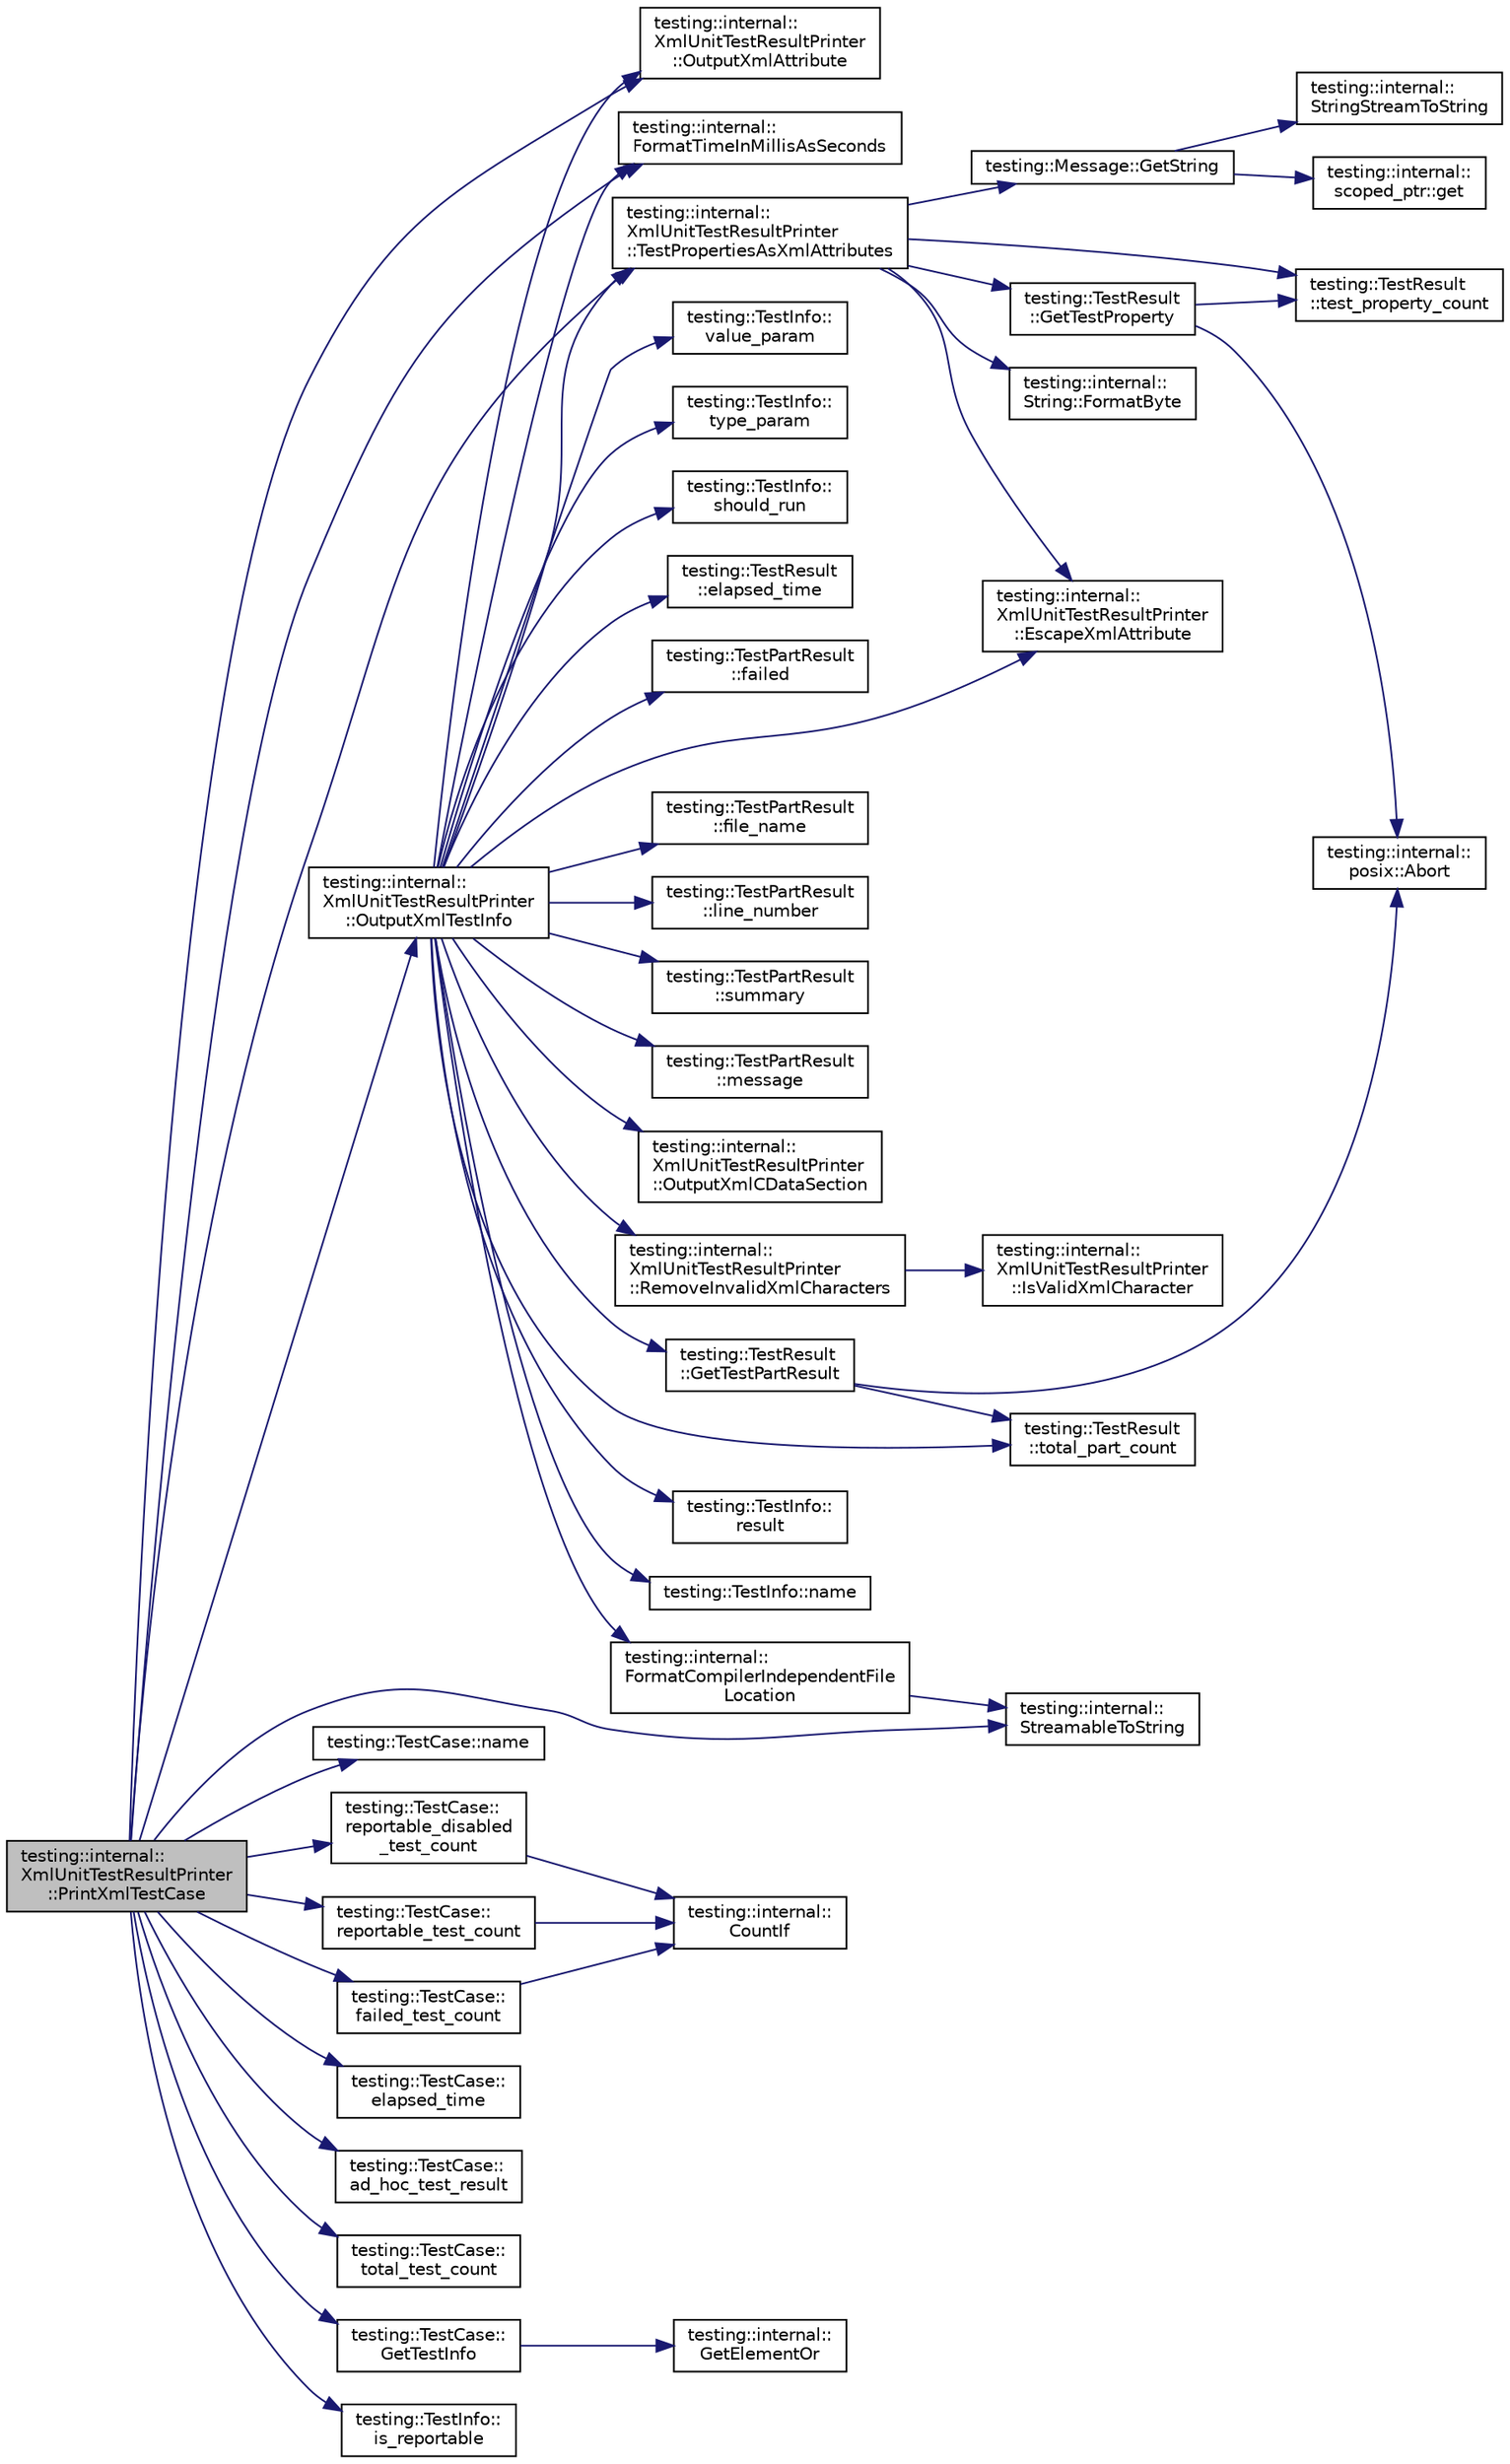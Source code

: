 digraph "testing::internal::XmlUnitTestResultPrinter::PrintXmlTestCase"
{
  edge [fontname="Helvetica",fontsize="10",labelfontname="Helvetica",labelfontsize="10"];
  node [fontname="Helvetica",fontsize="10",shape=record];
  rankdir="LR";
  Node139 [label="testing::internal::\lXmlUnitTestResultPrinter\l::PrintXmlTestCase",height=0.2,width=0.4,color="black", fillcolor="grey75", style="filled", fontcolor="black"];
  Node139 -> Node140 [color="midnightblue",fontsize="10",style="solid",fontname="Helvetica"];
  Node140 [label="testing::internal::\lXmlUnitTestResultPrinter\l::OutputXmlAttribute",height=0.2,width=0.4,color="black", fillcolor="white", style="filled",URL="$d3/dc6/classtesting_1_1internal_1_1_xml_unit_test_result_printer.html#aa8ca7066de948d26d171597430c75839"];
  Node139 -> Node141 [color="midnightblue",fontsize="10",style="solid",fontname="Helvetica"];
  Node141 [label="testing::TestCase::name",height=0.2,width=0.4,color="black", fillcolor="white", style="filled",URL="$d0/dfa/classtesting_1_1_test_case.html#a3f1beb98d5f7e3b037a4ec82b64cc1cf"];
  Node139 -> Node142 [color="midnightblue",fontsize="10",style="solid",fontname="Helvetica"];
  Node142 [label="testing::internal::\lStreamableToString",height=0.2,width=0.4,color="black", fillcolor="white", style="filled",URL="$d0/da7/namespacetesting_1_1internal.html#aad4beed95d0846e6ffc5da0978ef3bb9"];
  Node139 -> Node143 [color="midnightblue",fontsize="10",style="solid",fontname="Helvetica"];
  Node143 [label="testing::TestCase::\lreportable_test_count",height=0.2,width=0.4,color="black", fillcolor="white", style="filled",URL="$d0/dfa/classtesting_1_1_test_case.html#ae4e69f1a77b6aba274981e987e50acab"];
  Node143 -> Node144 [color="midnightblue",fontsize="10",style="solid",fontname="Helvetica"];
  Node144 [label="testing::internal::\lCountIf",height=0.2,width=0.4,color="black", fillcolor="white", style="filled",URL="$d0/da7/namespacetesting_1_1internal.html#a1e77a774d910346eff11a86d8df783a5"];
  Node139 -> Node145 [color="midnightblue",fontsize="10",style="solid",fontname="Helvetica"];
  Node145 [label="testing::TestCase::\lfailed_test_count",height=0.2,width=0.4,color="black", fillcolor="white", style="filled",URL="$d0/dfa/classtesting_1_1_test_case.html#a70e26eb070c75ae62a191fa610ea234f"];
  Node145 -> Node144 [color="midnightblue",fontsize="10",style="solid",fontname="Helvetica"];
  Node139 -> Node146 [color="midnightblue",fontsize="10",style="solid",fontname="Helvetica"];
  Node146 [label="testing::TestCase::\lreportable_disabled\l_test_count",height=0.2,width=0.4,color="black", fillcolor="white", style="filled",URL="$d0/dfa/classtesting_1_1_test_case.html#ad6b34335955967bc361b2fbacd2dd6c9"];
  Node146 -> Node144 [color="midnightblue",fontsize="10",style="solid",fontname="Helvetica"];
  Node139 -> Node147 [color="midnightblue",fontsize="10",style="solid",fontname="Helvetica"];
  Node147 [label="testing::internal::\lFormatTimeInMillisAsSeconds",height=0.2,width=0.4,color="black", fillcolor="white", style="filled",URL="$d0/da7/namespacetesting_1_1internal.html#a904485f27a54be8a5a92856e2d838797"];
  Node139 -> Node148 [color="midnightblue",fontsize="10",style="solid",fontname="Helvetica"];
  Node148 [label="testing::TestCase::\lelapsed_time",height=0.2,width=0.4,color="black", fillcolor="white", style="filled",URL="$d0/dfa/classtesting_1_1_test_case.html#acd7d6a77bce06da6ef90f5dad1c4def1"];
  Node139 -> Node149 [color="midnightblue",fontsize="10",style="solid",fontname="Helvetica"];
  Node149 [label="testing::internal::\lXmlUnitTestResultPrinter\l::TestPropertiesAsXmlAttributes",height=0.2,width=0.4,color="black", fillcolor="white", style="filled",URL="$d3/dc6/classtesting_1_1internal_1_1_xml_unit_test_result_printer.html#aaac4f1352a2cc46f6a69994d45999f0b"];
  Node149 -> Node150 [color="midnightblue",fontsize="10",style="solid",fontname="Helvetica"];
  Node150 [label="testing::TestResult\l::test_property_count",height=0.2,width=0.4,color="black", fillcolor="white", style="filled",URL="$d1/d69/classtesting_1_1_test_result.html#afe4523257bbea8bc63b0950b702790be"];
  Node149 -> Node151 [color="midnightblue",fontsize="10",style="solid",fontname="Helvetica"];
  Node151 [label="testing::TestResult\l::GetTestProperty",height=0.2,width=0.4,color="black", fillcolor="white", style="filled",URL="$d1/d69/classtesting_1_1_test_result.html#a6c2f478dbce36b57d18bedded46d70af"];
  Node151 -> Node150 [color="midnightblue",fontsize="10",style="solid",fontname="Helvetica"];
  Node151 -> Node152 [color="midnightblue",fontsize="10",style="solid",fontname="Helvetica"];
  Node152 [label="testing::internal::\lposix::Abort",height=0.2,width=0.4,color="black", fillcolor="white", style="filled",URL="$d0/d81/namespacetesting_1_1internal_1_1posix.html#a69b8278c59359dd6a6f941b4643db9fb"];
  Node149 -> Node153 [color="midnightblue",fontsize="10",style="solid",fontname="Helvetica"];
  Node153 [label="testing::internal::\lXmlUnitTestResultPrinter\l::EscapeXmlAttribute",height=0.2,width=0.4,color="black", fillcolor="white", style="filled",URL="$d3/dc6/classtesting_1_1internal_1_1_xml_unit_test_result_printer.html#aad574d7bb0c24578d5acc57817b9d367"];
  Node149 -> Node154 [color="midnightblue",fontsize="10",style="solid",fontname="Helvetica"];
  Node154 [label="testing::Message::GetString",height=0.2,width=0.4,color="black", fillcolor="white", style="filled",URL="$d2/da9/classtesting_1_1_message.html#a2cdc4df62bdcc9df37651a1cf527704e"];
  Node154 -> Node155 [color="midnightblue",fontsize="10",style="solid",fontname="Helvetica"];
  Node155 [label="testing::internal::\lStringStreamToString",height=0.2,width=0.4,color="black", fillcolor="white", style="filled",URL="$d0/da7/namespacetesting_1_1internal.html#ac0a2b7f69fc829d80a39e925b6417e39"];
  Node154 -> Node156 [color="midnightblue",fontsize="10",style="solid",fontname="Helvetica"];
  Node156 [label="testing::internal::\lscoped_ptr::get",height=0.2,width=0.4,color="black", fillcolor="white", style="filled",URL="$de/d6a/classtesting_1_1internal_1_1scoped__ptr.html#aa5984291e12453f1e81b7676d1fa26fd"];
  Node149 -> Node157 [color="midnightblue",fontsize="10",style="solid",fontname="Helvetica"];
  Node157 [label="testing::internal::\lString::FormatByte",height=0.2,width=0.4,color="black", fillcolor="white", style="filled",URL="$d0/dde/classtesting_1_1internal_1_1_string.html#af702dc7cbd569589d8e3ff215a7cafa9"];
  Node139 -> Node158 [color="midnightblue",fontsize="10",style="solid",fontname="Helvetica"];
  Node158 [label="testing::TestCase::\lad_hoc_test_result",height=0.2,width=0.4,color="black", fillcolor="white", style="filled",URL="$d0/dfa/classtesting_1_1_test_case.html#a6d5fc5003bc3352f3ddae7dadc6d2364"];
  Node139 -> Node159 [color="midnightblue",fontsize="10",style="solid",fontname="Helvetica"];
  Node159 [label="testing::TestCase::\ltotal_test_count",height=0.2,width=0.4,color="black", fillcolor="white", style="filled",URL="$d0/dfa/classtesting_1_1_test_case.html#aba3cab19aaf7295284f0832f2cf895a3"];
  Node139 -> Node160 [color="midnightblue",fontsize="10",style="solid",fontname="Helvetica"];
  Node160 [label="testing::TestCase::\lGetTestInfo",height=0.2,width=0.4,color="black", fillcolor="white", style="filled",URL="$d0/dfa/classtesting_1_1_test_case.html#a441e0eca232643671dc365c2924c255c"];
  Node160 -> Node161 [color="midnightblue",fontsize="10",style="solid",fontname="Helvetica"];
  Node161 [label="testing::internal::\lGetElementOr",height=0.2,width=0.4,color="black", fillcolor="white", style="filled",URL="$d0/da7/namespacetesting_1_1internal.html#a71fdd20a0686bea3dc0cdcd95e0bca1c"];
  Node139 -> Node162 [color="midnightblue",fontsize="10",style="solid",fontname="Helvetica"];
  Node162 [label="testing::TestInfo::\lis_reportable",height=0.2,width=0.4,color="black", fillcolor="white", style="filled",URL="$d1/d79/classtesting_1_1_test_info.html#a63e7042028b0b846f4b5a1e5bcffc079"];
  Node139 -> Node163 [color="midnightblue",fontsize="10",style="solid",fontname="Helvetica"];
  Node163 [label="testing::internal::\lXmlUnitTestResultPrinter\l::OutputXmlTestInfo",height=0.2,width=0.4,color="black", fillcolor="white", style="filled",URL="$d3/dc6/classtesting_1_1internal_1_1_xml_unit_test_result_printer.html#af642843faed4cd28c77d688f6f2820d7"];
  Node163 -> Node164 [color="midnightblue",fontsize="10",style="solid",fontname="Helvetica"];
  Node164 [label="testing::TestInfo::\lresult",height=0.2,width=0.4,color="black", fillcolor="white", style="filled",URL="$d1/d79/classtesting_1_1_test_info.html#aee8cb884c95cd446129aba936b4159e0"];
  Node163 -> Node140 [color="midnightblue",fontsize="10",style="solid",fontname="Helvetica"];
  Node163 -> Node165 [color="midnightblue",fontsize="10",style="solid",fontname="Helvetica"];
  Node165 [label="testing::TestInfo::name",height=0.2,width=0.4,color="black", fillcolor="white", style="filled",URL="$d1/d79/classtesting_1_1_test_info.html#ac2581b45eccc9a3b94cb41c4807d0e34"];
  Node163 -> Node166 [color="midnightblue",fontsize="10",style="solid",fontname="Helvetica"];
  Node166 [label="testing::TestInfo::\lvalue_param",height=0.2,width=0.4,color="black", fillcolor="white", style="filled",URL="$d1/d79/classtesting_1_1_test_info.html#abdf2c6cfcf4819e725816c64e1c1fc24"];
  Node163 -> Node167 [color="midnightblue",fontsize="10",style="solid",fontname="Helvetica"];
  Node167 [label="testing::TestInfo::\ltype_param",height=0.2,width=0.4,color="black", fillcolor="white", style="filled",URL="$d1/d79/classtesting_1_1_test_info.html#a7759bc57f4350ad406cbbb0b3bcea320"];
  Node163 -> Node168 [color="midnightblue",fontsize="10",style="solid",fontname="Helvetica"];
  Node168 [label="testing::TestInfo::\lshould_run",height=0.2,width=0.4,color="black", fillcolor="white", style="filled",URL="$d1/d79/classtesting_1_1_test_info.html#a866e33b5bc5ab2a6e5375fc7d3af0f96"];
  Node163 -> Node147 [color="midnightblue",fontsize="10",style="solid",fontname="Helvetica"];
  Node163 -> Node169 [color="midnightblue",fontsize="10",style="solid",fontname="Helvetica"];
  Node169 [label="testing::TestResult\l::elapsed_time",height=0.2,width=0.4,color="black", fillcolor="white", style="filled",URL="$d1/d69/classtesting_1_1_test_result.html#a717e05e00d4af5cb809433e343ab63af"];
  Node163 -> Node149 [color="midnightblue",fontsize="10",style="solid",fontname="Helvetica"];
  Node163 -> Node170 [color="midnightblue",fontsize="10",style="solid",fontname="Helvetica"];
  Node170 [label="testing::TestResult\l::total_part_count",height=0.2,width=0.4,color="black", fillcolor="white", style="filled",URL="$d1/d69/classtesting_1_1_test_result.html#a6174aa4019dcda7c34d776b5741c9032"];
  Node163 -> Node171 [color="midnightblue",fontsize="10",style="solid",fontname="Helvetica"];
  Node171 [label="testing::TestResult\l::GetTestPartResult",height=0.2,width=0.4,color="black", fillcolor="white", style="filled",URL="$d1/d69/classtesting_1_1_test_result.html#a765c1e734ac08115757b343d57226bba"];
  Node171 -> Node170 [color="midnightblue",fontsize="10",style="solid",fontname="Helvetica"];
  Node171 -> Node152 [color="midnightblue",fontsize="10",style="solid",fontname="Helvetica"];
  Node163 -> Node172 [color="midnightblue",fontsize="10",style="solid",fontname="Helvetica"];
  Node172 [label="testing::TestPartResult\l::failed",height=0.2,width=0.4,color="black", fillcolor="white", style="filled",URL="$d0/d4b/classtesting_1_1_test_part_result.html#aa04b377c3e7ed57d39e882df5561ac90"];
  Node163 -> Node173 [color="midnightblue",fontsize="10",style="solid",fontname="Helvetica"];
  Node173 [label="testing::internal::\lFormatCompilerIndependentFile\lLocation",height=0.2,width=0.4,color="black", fillcolor="white", style="filled",URL="$d0/da7/namespacetesting_1_1internal.html#a1ee4cde97868c53e442d3182496a9f3c"];
  Node173 -> Node142 [color="midnightblue",fontsize="10",style="solid",fontname="Helvetica"];
  Node163 -> Node174 [color="midnightblue",fontsize="10",style="solid",fontname="Helvetica"];
  Node174 [label="testing::TestPartResult\l::file_name",height=0.2,width=0.4,color="black", fillcolor="white", style="filled",URL="$d0/d4b/classtesting_1_1_test_part_result.html#a0be40512f50a0086c4d3dc43938978aa"];
  Node163 -> Node175 [color="midnightblue",fontsize="10",style="solid",fontname="Helvetica"];
  Node175 [label="testing::TestPartResult\l::line_number",height=0.2,width=0.4,color="black", fillcolor="white", style="filled",URL="$d0/d4b/classtesting_1_1_test_part_result.html#ad4c5da5f13245ac18cf256d0d9f3eda9"];
  Node163 -> Node176 [color="midnightblue",fontsize="10",style="solid",fontname="Helvetica"];
  Node176 [label="testing::TestPartResult\l::summary",height=0.2,width=0.4,color="black", fillcolor="white", style="filled",URL="$d0/d4b/classtesting_1_1_test_part_result.html#a655ab538e510434ba557ad66c35aa42c"];
  Node163 -> Node153 [color="midnightblue",fontsize="10",style="solid",fontname="Helvetica"];
  Node163 -> Node177 [color="midnightblue",fontsize="10",style="solid",fontname="Helvetica"];
  Node177 [label="testing::TestPartResult\l::message",height=0.2,width=0.4,color="black", fillcolor="white", style="filled",URL="$d0/d4b/classtesting_1_1_test_part_result.html#a5019dc9d753aba5949777270de255d49"];
  Node163 -> Node178 [color="midnightblue",fontsize="10",style="solid",fontname="Helvetica"];
  Node178 [label="testing::internal::\lXmlUnitTestResultPrinter\l::OutputXmlCDataSection",height=0.2,width=0.4,color="black", fillcolor="white", style="filled",URL="$d3/dc6/classtesting_1_1internal_1_1_xml_unit_test_result_printer.html#a41bccd75f54932c5b3b8cce1f94dbd54"];
  Node163 -> Node179 [color="midnightblue",fontsize="10",style="solid",fontname="Helvetica"];
  Node179 [label="testing::internal::\lXmlUnitTestResultPrinter\l::RemoveInvalidXmlCharacters",height=0.2,width=0.4,color="black", fillcolor="white", style="filled",URL="$d3/dc6/classtesting_1_1internal_1_1_xml_unit_test_result_printer.html#aa14cb72f42a346841482cbafa65e3155"];
  Node179 -> Node180 [color="midnightblue",fontsize="10",style="solid",fontname="Helvetica"];
  Node180 [label="testing::internal::\lXmlUnitTestResultPrinter\l::IsValidXmlCharacter",height=0.2,width=0.4,color="black", fillcolor="white", style="filled",URL="$d3/dc6/classtesting_1_1internal_1_1_xml_unit_test_result_printer.html#a2b83a24e3ec8544efa1156f9d6e51873"];
}
